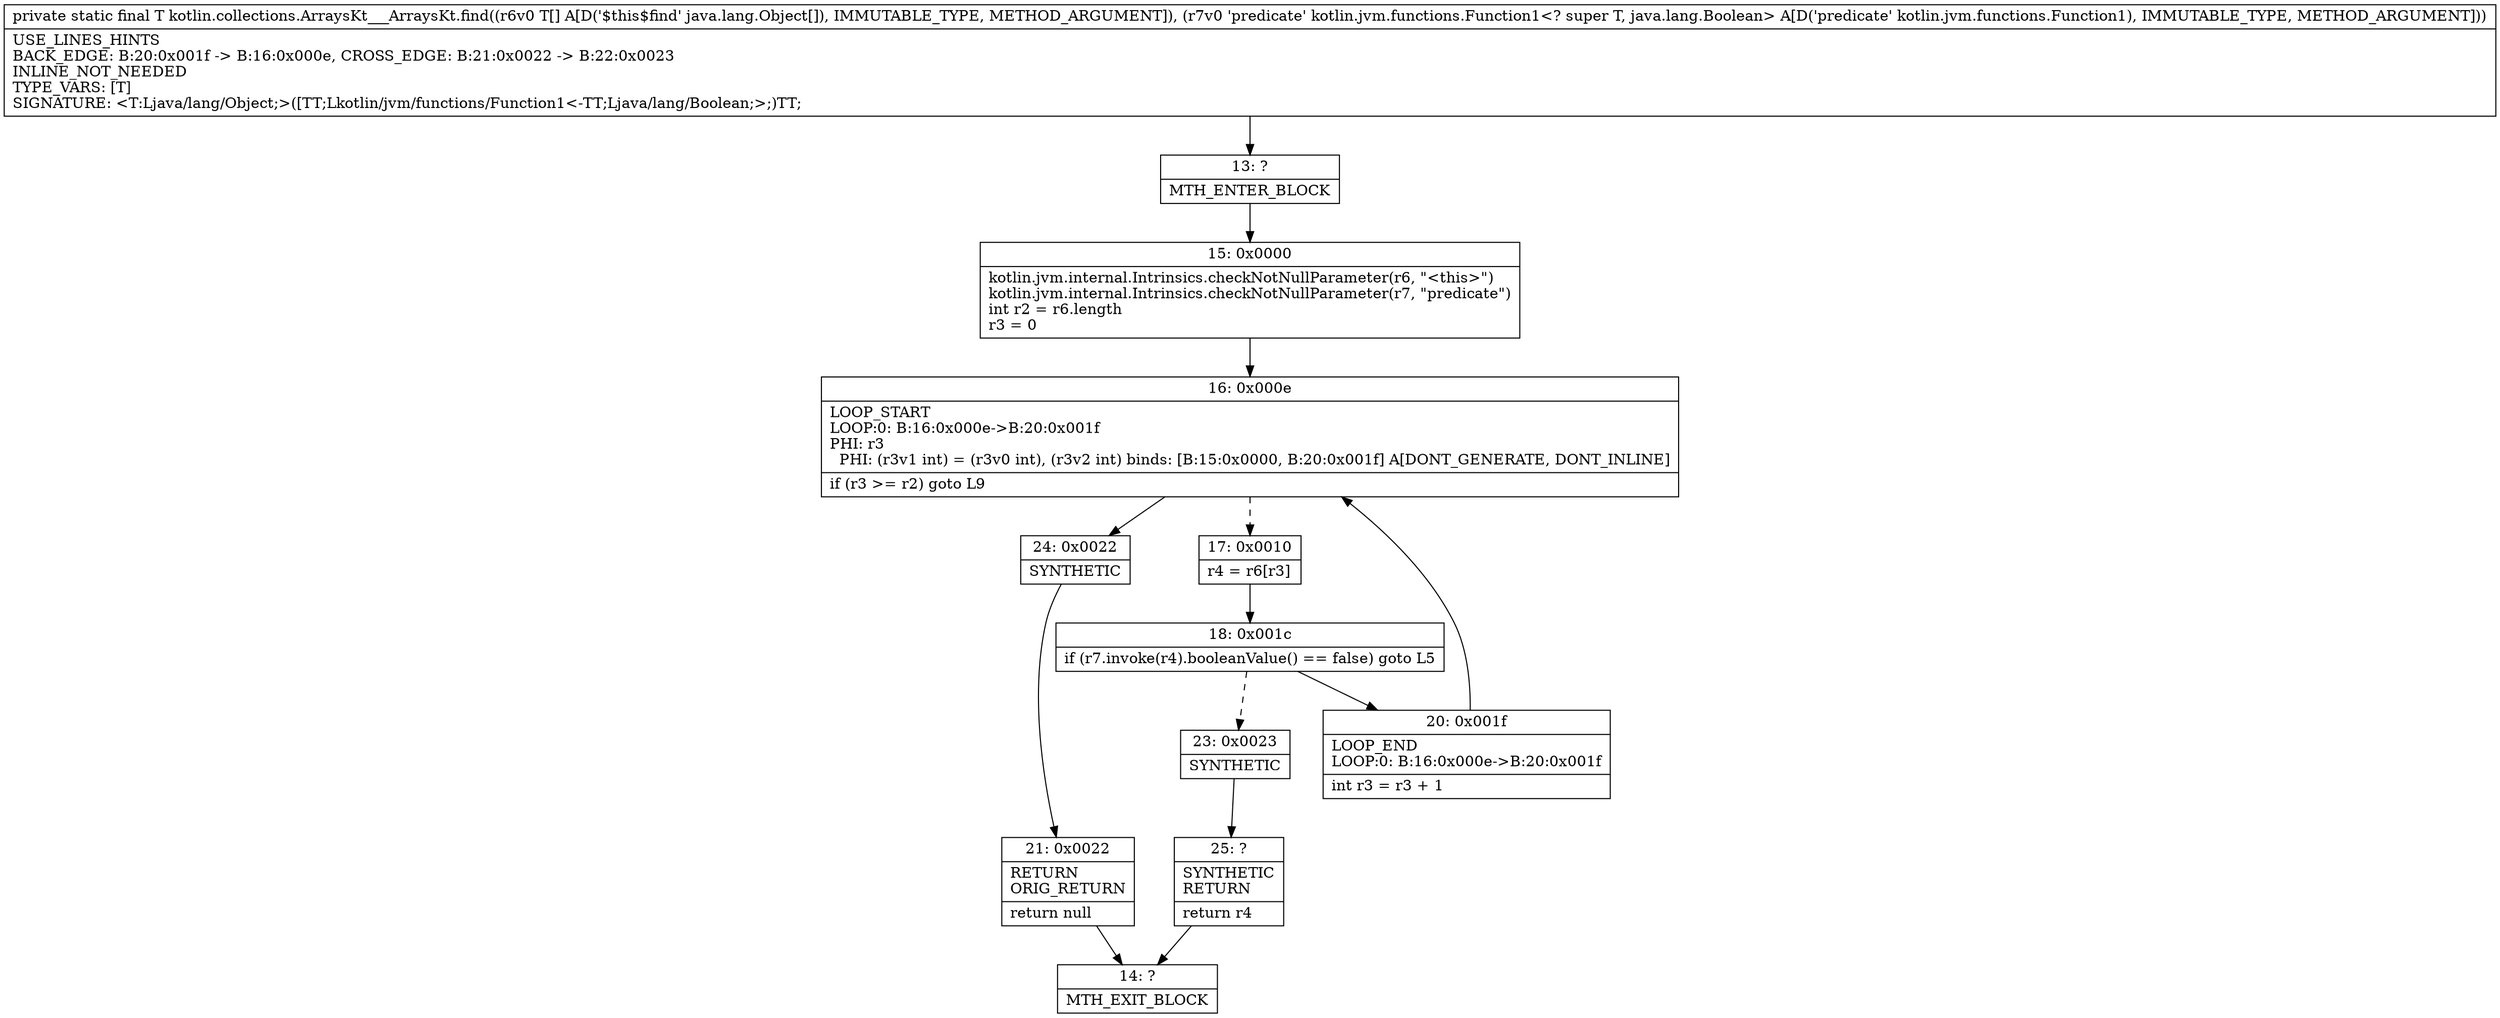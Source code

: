 digraph "CFG forkotlin.collections.ArraysKt___ArraysKt.find([Ljava\/lang\/Object;Lkotlin\/jvm\/functions\/Function1;)Ljava\/lang\/Object;" {
Node_13 [shape=record,label="{13\:\ ?|MTH_ENTER_BLOCK\l}"];
Node_15 [shape=record,label="{15\:\ 0x0000|kotlin.jvm.internal.Intrinsics.checkNotNullParameter(r6, \"\<this\>\")\lkotlin.jvm.internal.Intrinsics.checkNotNullParameter(r7, \"predicate\")\lint r2 = r6.length\lr3 = 0\l}"];
Node_16 [shape=record,label="{16\:\ 0x000e|LOOP_START\lLOOP:0: B:16:0x000e\-\>B:20:0x001f\lPHI: r3 \l  PHI: (r3v1 int) = (r3v0 int), (r3v2 int) binds: [B:15:0x0000, B:20:0x001f] A[DONT_GENERATE, DONT_INLINE]\l|if (r3 \>= r2) goto L9\l}"];
Node_17 [shape=record,label="{17\:\ 0x0010|r4 = r6[r3]\l}"];
Node_18 [shape=record,label="{18\:\ 0x001c|if (r7.invoke(r4).booleanValue() == false) goto L5\l}"];
Node_20 [shape=record,label="{20\:\ 0x001f|LOOP_END\lLOOP:0: B:16:0x000e\-\>B:20:0x001f\l|int r3 = r3 + 1\l}"];
Node_23 [shape=record,label="{23\:\ 0x0023|SYNTHETIC\l}"];
Node_25 [shape=record,label="{25\:\ ?|SYNTHETIC\lRETURN\l|return r4\l}"];
Node_14 [shape=record,label="{14\:\ ?|MTH_EXIT_BLOCK\l}"];
Node_24 [shape=record,label="{24\:\ 0x0022|SYNTHETIC\l}"];
Node_21 [shape=record,label="{21\:\ 0x0022|RETURN\lORIG_RETURN\l|return null\l}"];
MethodNode[shape=record,label="{private static final T kotlin.collections.ArraysKt___ArraysKt.find((r6v0 T[] A[D('$this$find' java.lang.Object[]), IMMUTABLE_TYPE, METHOD_ARGUMENT]), (r7v0 'predicate' kotlin.jvm.functions.Function1\<? super T, java.lang.Boolean\> A[D('predicate' kotlin.jvm.functions.Function1), IMMUTABLE_TYPE, METHOD_ARGUMENT]))  | USE_LINES_HINTS\lBACK_EDGE: B:20:0x001f \-\> B:16:0x000e, CROSS_EDGE: B:21:0x0022 \-\> B:22:0x0023\lINLINE_NOT_NEEDED\lTYPE_VARS: [T]\lSIGNATURE: \<T:Ljava\/lang\/Object;\>([TT;Lkotlin\/jvm\/functions\/Function1\<\-TT;Ljava\/lang\/Boolean;\>;)TT;\l}"];
MethodNode -> Node_13;Node_13 -> Node_15;
Node_15 -> Node_16;
Node_16 -> Node_17[style=dashed];
Node_16 -> Node_24;
Node_17 -> Node_18;
Node_18 -> Node_20;
Node_18 -> Node_23[style=dashed];
Node_20 -> Node_16;
Node_23 -> Node_25;
Node_25 -> Node_14;
Node_24 -> Node_21;
Node_21 -> Node_14;
}

